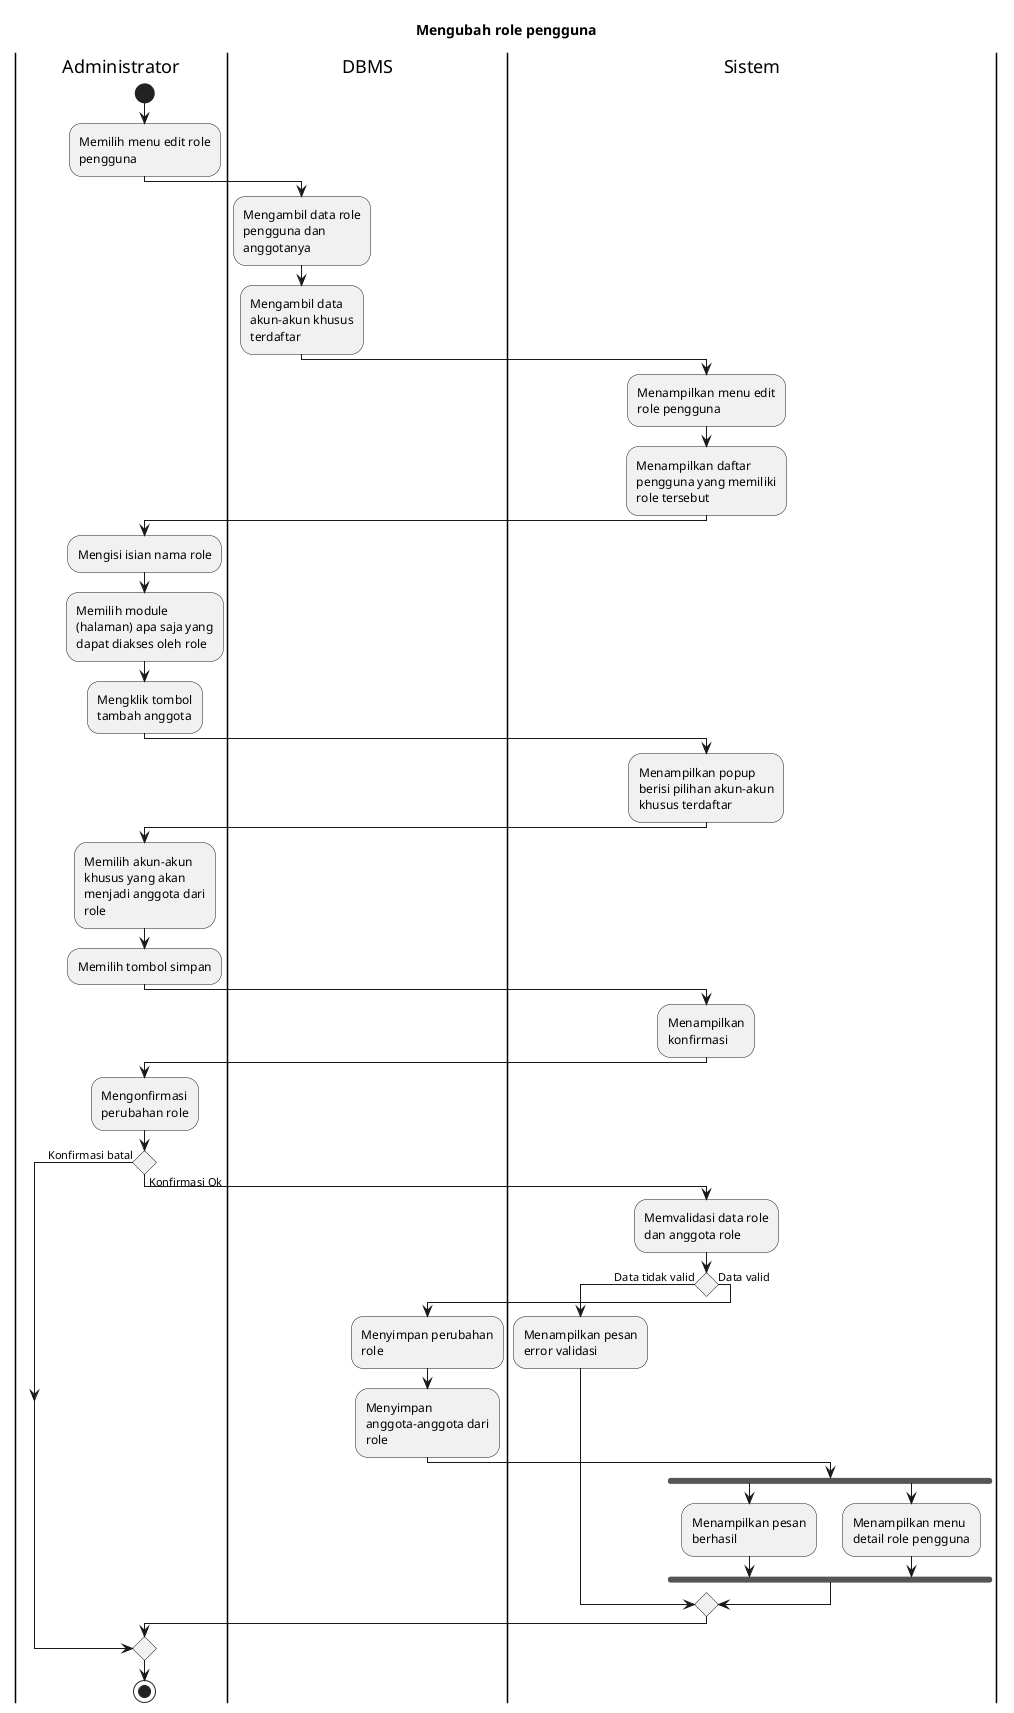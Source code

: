 @startuml UC-MGUSER-007 - Mengubah role pengguna
skinparam wrapWidth 140

title Mengubah role pengguna

|Administrator|
start
:Memilih menu edit role pengguna;

|DBMS|
:Mengambil data role pengguna dan anggotanya;
:Mengambil data akun-akun khusus terdaftar;

|Sistem|
:Menampilkan menu edit role pengguna;
:Menampilkan daftar pengguna yang memiliki role tersebut;

|Administrator|
:Mengisi isian nama role;
:Memilih module (halaman) apa saja yang dapat diakses oleh role;
:Mengklik tombol tambah anggota;

|Sistem|
:Menampilkan popup berisi pilihan akun-akun khusus terdaftar;

|Administrator|
:Memilih akun-akun khusus yang akan menjadi anggota dari role;
:Memilih tombol simpan;

|Sistem|
:Menampilkan konfirmasi;

|Administrator|
:Mengonfirmasi perubahan role;

if () then (Konfirmasi batal)
else (Konfirmasi Ok)
  |Sistem|
  :Memvalidasi data role dan anggota role;

  if () then (Data tidak valid)
    :Menampilkan pesan error validasi;
  else (Data valid)
    |DBMS|
    :Menyimpan perubahan role;
    :Menyimpan anggota-anggota dari role;

    |Sistem|
    fork
      :Menampilkan pesan berhasil;
    fork again
      :Menampilkan menu detail role pengguna;
    endfork
  endif
endif

|Administrator|
stop

@enduml